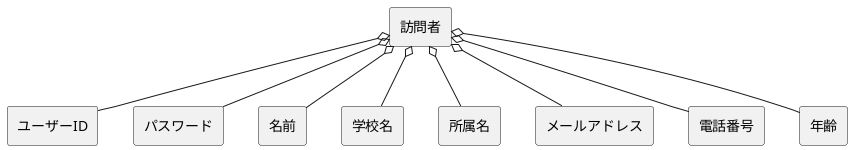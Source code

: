 @startuml Web_Visitorドメインモデル図
skinparam componentStyle rectangle

' Web_Visitor
[訪問者] o-- [ユーザーID]
[訪問者] o--  [パスワード]
[訪問者] o--  [名前]
[訪問者] o--  [学校名]
[訪問者] o--  [所属名]
[訪問者] o--  [メールアドレス]
[訪問者] o--  [電話番号]
[訪問者] o--  [年齢]

' [ログイン情報] o--  [セッショントークン]
' [ログイン情報] o--  [リフレッシュトークン]

@enduml